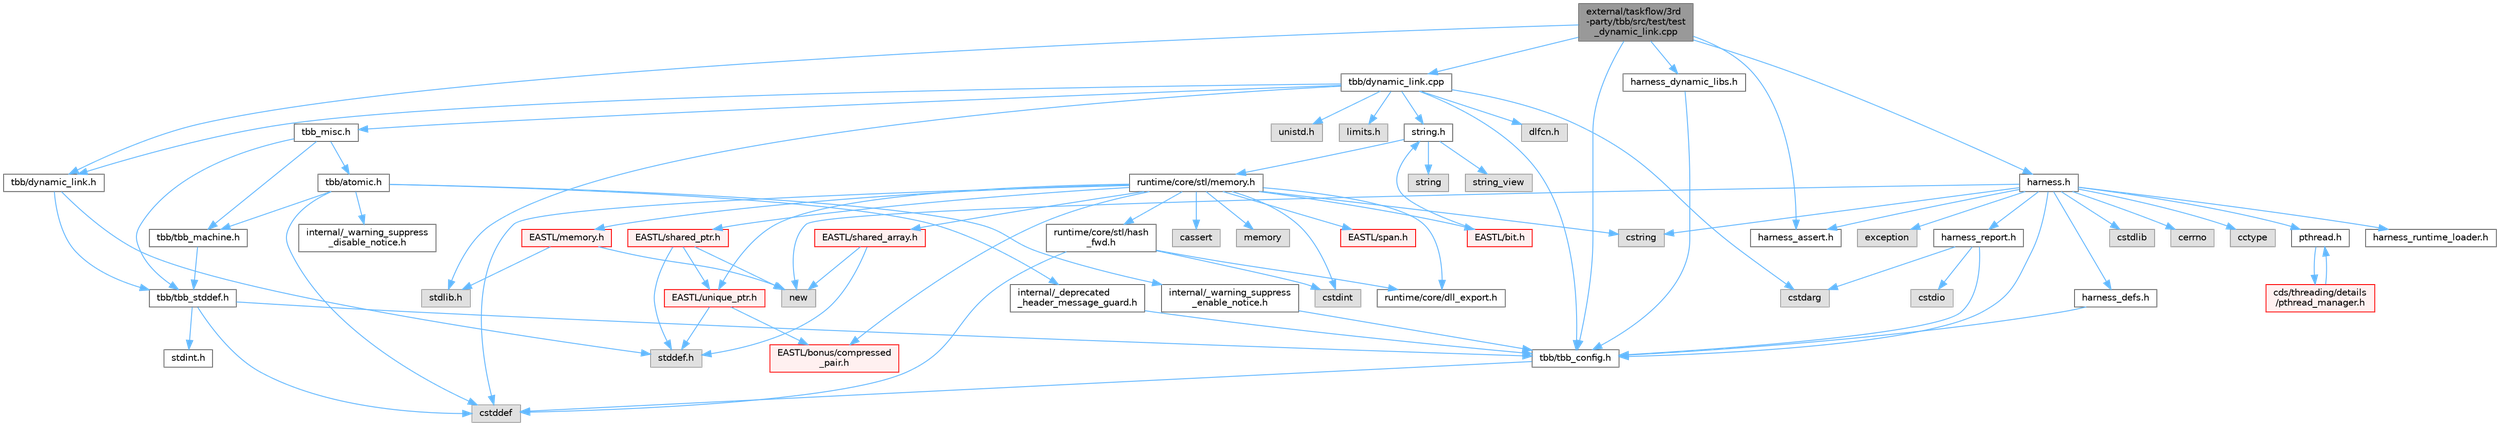 digraph "external/taskflow/3rd-party/tbb/src/test/test_dynamic_link.cpp"
{
 // LATEX_PDF_SIZE
  bgcolor="transparent";
  edge [fontname=Helvetica,fontsize=10,labelfontname=Helvetica,labelfontsize=10];
  node [fontname=Helvetica,fontsize=10,shape=box,height=0.2,width=0.4];
  Node1 [id="Node000001",label="external/taskflow/3rd\l-party/tbb/src/test/test\l_dynamic_link.cpp",height=0.2,width=0.4,color="gray40", fillcolor="grey60", style="filled", fontcolor="black",tooltip=" "];
  Node1 -> Node2 [id="edge1_Node000001_Node000002",color="steelblue1",style="solid",tooltip=" "];
  Node2 [id="Node000002",label="tbb/tbb_config.h",height=0.2,width=0.4,color="grey40", fillcolor="white", style="filled",URL="$tbb__config_8h.html",tooltip=" "];
  Node2 -> Node3 [id="edge2_Node000002_Node000003",color="steelblue1",style="solid",tooltip=" "];
  Node3 [id="Node000003",label="cstddef",height=0.2,width=0.4,color="grey60", fillcolor="#E0E0E0", style="filled",tooltip=" "];
  Node1 -> Node4 [id="edge3_Node000001_Node000004",color="steelblue1",style="solid",tooltip=" "];
  Node4 [id="Node000004",label="harness_assert.h",height=0.2,width=0.4,color="grey40", fillcolor="white", style="filled",URL="$harness__assert_8h.html",tooltip=" "];
  Node1 -> Node5 [id="edge4_Node000001_Node000005",color="steelblue1",style="solid",tooltip=" "];
  Node5 [id="Node000005",label="tbb/dynamic_link.h",height=0.2,width=0.4,color="grey40", fillcolor="white", style="filled",URL="$dynamic__link_8h.html",tooltip=" "];
  Node5 -> Node6 [id="edge5_Node000005_Node000006",color="steelblue1",style="solid",tooltip=" "];
  Node6 [id="Node000006",label="tbb/tbb_stddef.h",height=0.2,width=0.4,color="grey40", fillcolor="white", style="filled",URL="$tbb__stddef_8h.html",tooltip=" "];
  Node6 -> Node2 [id="edge6_Node000006_Node000002",color="steelblue1",style="solid",tooltip=" "];
  Node6 -> Node3 [id="edge7_Node000006_Node000003",color="steelblue1",style="solid",tooltip=" "];
  Node6 -> Node7 [id="edge8_Node000006_Node000007",color="steelblue1",style="solid",tooltip=" "];
  Node7 [id="Node000007",label="stdint.h",height=0.2,width=0.4,color="grey40", fillcolor="white", style="filled",URL="$stdint_8h.html",tooltip=" "];
  Node5 -> Node8 [id="edge9_Node000005_Node000008",color="steelblue1",style="solid",tooltip=" "];
  Node8 [id="Node000008",label="stddef.h",height=0.2,width=0.4,color="grey60", fillcolor="#E0E0E0", style="filled",tooltip=" "];
  Node1 -> Node9 [id="edge10_Node000001_Node000009",color="steelblue1",style="solid",tooltip=" "];
  Node9 [id="Node000009",label="tbb/dynamic_link.cpp",height=0.2,width=0.4,color="grey40", fillcolor="white", style="filled",URL="$dynamic__link_8cpp.html",tooltip=" "];
  Node9 -> Node5 [id="edge11_Node000009_Node000005",color="steelblue1",style="solid",tooltip=" "];
  Node9 -> Node2 [id="edge12_Node000009_Node000002",color="steelblue1",style="solid",tooltip=" "];
  Node9 -> Node10 [id="edge13_Node000009_Node000010",color="steelblue1",style="solid",tooltip=" "];
  Node10 [id="Node000010",label="cstdarg",height=0.2,width=0.4,color="grey60", fillcolor="#E0E0E0", style="filled",tooltip=" "];
  Node9 -> Node11 [id="edge14_Node000009_Node000011",color="steelblue1",style="solid",tooltip=" "];
  Node11 [id="Node000011",label="dlfcn.h",height=0.2,width=0.4,color="grey60", fillcolor="#E0E0E0", style="filled",tooltip=" "];
  Node9 -> Node12 [id="edge15_Node000009_Node000012",color="steelblue1",style="solid",tooltip=" "];
  Node12 [id="Node000012",label="string.h",height=0.2,width=0.4,color="grey40", fillcolor="white", style="filled",URL="$string_8h.html",tooltip=" "];
  Node12 -> Node13 [id="edge16_Node000012_Node000013",color="steelblue1",style="solid",tooltip=" "];
  Node13 [id="Node000013",label="string",height=0.2,width=0.4,color="grey60", fillcolor="#E0E0E0", style="filled",tooltip=" "];
  Node12 -> Node14 [id="edge17_Node000012_Node000014",color="steelblue1",style="solid",tooltip=" "];
  Node14 [id="Node000014",label="string_view",height=0.2,width=0.4,color="grey60", fillcolor="#E0E0E0", style="filled",tooltip=" "];
  Node12 -> Node15 [id="edge18_Node000012_Node000015",color="steelblue1",style="solid",tooltip=" "];
  Node15 [id="Node000015",label="runtime/core/stl/memory.h",height=0.2,width=0.4,color="grey40", fillcolor="white", style="filled",URL="$runtime_2core_2stl_2memory_8h.html",tooltip=" "];
  Node15 -> Node3 [id="edge19_Node000015_Node000003",color="steelblue1",style="solid",tooltip=" "];
  Node15 -> Node16 [id="edge20_Node000015_Node000016",color="steelblue1",style="solid",tooltip=" "];
  Node16 [id="Node000016",label="cstdint",height=0.2,width=0.4,color="grey60", fillcolor="#E0E0E0", style="filled",tooltip=" "];
  Node15 -> Node17 [id="edge21_Node000015_Node000017",color="steelblue1",style="solid",tooltip=" "];
  Node17 [id="Node000017",label="cassert",height=0.2,width=0.4,color="grey60", fillcolor="#E0E0E0", style="filled",tooltip=" "];
  Node15 -> Node18 [id="edge22_Node000015_Node000018",color="steelblue1",style="solid",tooltip=" "];
  Node18 [id="Node000018",label="memory",height=0.2,width=0.4,color="grey60", fillcolor="#E0E0E0", style="filled",tooltip=" "];
  Node15 -> Node19 [id="edge23_Node000015_Node000019",color="steelblue1",style="solid",tooltip=" "];
  Node19 [id="Node000019",label="cstring",height=0.2,width=0.4,color="grey60", fillcolor="#E0E0E0", style="filled",tooltip=" "];
  Node15 -> Node20 [id="edge24_Node000015_Node000020",color="steelblue1",style="solid",tooltip=" "];
  Node20 [id="Node000020",label="EASTL/bit.h",height=0.2,width=0.4,color="red", fillcolor="#FFF0F0", style="filled",URL="$bit_8h.html",tooltip=" "];
  Node20 -> Node12 [id="edge25_Node000020_Node000012",color="steelblue1",style="solid",tooltip=" "];
  Node15 -> Node40 [id="edge26_Node000015_Node000040",color="steelblue1",style="solid",tooltip=" "];
  Node40 [id="Node000040",label="EASTL/memory.h",height=0.2,width=0.4,color="red", fillcolor="#FFF0F0", style="filled",URL="$runtime_2_e_a_s_t_l_2include_2_e_a_s_t_l_2memory_8h.html",tooltip=" "];
  Node40 -> Node67 [id="edge27_Node000040_Node000067",color="steelblue1",style="solid",tooltip=" "];
  Node67 [id="Node000067",label="stdlib.h",height=0.2,width=0.4,color="grey60", fillcolor="#E0E0E0", style="filled",tooltip=" "];
  Node40 -> Node55 [id="edge28_Node000040_Node000055",color="steelblue1",style="solid",tooltip=" "];
  Node55 [id="Node000055",label="new",height=0.2,width=0.4,color="grey60", fillcolor="#E0E0E0", style="filled",tooltip=" "];
  Node15 -> Node68 [id="edge29_Node000015_Node000068",color="steelblue1",style="solid",tooltip=" "];
  Node68 [id="Node000068",label="EASTL/shared_array.h",height=0.2,width=0.4,color="red", fillcolor="#FFF0F0", style="filled",URL="$shared__array_8h.html",tooltip=" "];
  Node68 -> Node55 [id="edge30_Node000068_Node000055",color="steelblue1",style="solid",tooltip=" "];
  Node68 -> Node8 [id="edge31_Node000068_Node000008",color="steelblue1",style="solid",tooltip=" "];
  Node15 -> Node71 [id="edge32_Node000015_Node000071",color="steelblue1",style="solid",tooltip=" "];
  Node71 [id="Node000071",label="EASTL/unique_ptr.h",height=0.2,width=0.4,color="red", fillcolor="#FFF0F0", style="filled",URL="$unique__ptr_8h.html",tooltip=" "];
  Node71 -> Node72 [id="edge33_Node000071_Node000072",color="steelblue1",style="solid",tooltip=" "];
  Node72 [id="Node000072",label="EASTL/bonus/compressed\l_pair.h",height=0.2,width=0.4,color="red", fillcolor="#FFF0F0", style="filled",URL="$compressed__pair_8h.html",tooltip=" "];
  Node71 -> Node8 [id="edge34_Node000071_Node000008",color="steelblue1",style="solid",tooltip=" "];
  Node15 -> Node74 [id="edge35_Node000015_Node000074",color="steelblue1",style="solid",tooltip=" "];
  Node74 [id="Node000074",label="EASTL/shared_ptr.h",height=0.2,width=0.4,color="red", fillcolor="#FFF0F0", style="filled",URL="$shared__ptr_8h.html",tooltip=" "];
  Node74 -> Node71 [id="edge36_Node000074_Node000071",color="steelblue1",style="solid",tooltip=" "];
  Node74 -> Node55 [id="edge37_Node000074_Node000055",color="steelblue1",style="solid",tooltip=" "];
  Node74 -> Node8 [id="edge38_Node000074_Node000008",color="steelblue1",style="solid",tooltip=" "];
  Node15 -> Node154 [id="edge39_Node000015_Node000154",color="steelblue1",style="solid",tooltip=" "];
  Node154 [id="Node000154",label="EASTL/span.h",height=0.2,width=0.4,color="red", fillcolor="#FFF0F0", style="filled",URL="$span_8h.html",tooltip=" "];
  Node15 -> Node72 [id="edge40_Node000015_Node000072",color="steelblue1",style="solid",tooltip=" "];
  Node15 -> Node157 [id="edge41_Node000015_Node000157",color="steelblue1",style="solid",tooltip=" "];
  Node157 [id="Node000157",label="runtime/core/dll_export.h",height=0.2,width=0.4,color="grey40", fillcolor="white", style="filled",URL="$dll__export_8h.html",tooltip=" "];
  Node15 -> Node158 [id="edge42_Node000015_Node000158",color="steelblue1",style="solid",tooltip=" "];
  Node158 [id="Node000158",label="runtime/core/stl/hash\l_fwd.h",height=0.2,width=0.4,color="grey40", fillcolor="white", style="filled",URL="$hash__fwd_8h.html",tooltip=" "];
  Node158 -> Node3 [id="edge43_Node000158_Node000003",color="steelblue1",style="solid",tooltip=" "];
  Node158 -> Node16 [id="edge44_Node000158_Node000016",color="steelblue1",style="solid",tooltip=" "];
  Node158 -> Node157 [id="edge45_Node000158_Node000157",color="steelblue1",style="solid",tooltip=" "];
  Node9 -> Node159 [id="edge46_Node000009_Node000159",color="steelblue1",style="solid",tooltip=" "];
  Node159 [id="Node000159",label="unistd.h",height=0.2,width=0.4,color="grey60", fillcolor="#E0E0E0", style="filled",tooltip=" "];
  Node9 -> Node34 [id="edge47_Node000009_Node000034",color="steelblue1",style="solid",tooltip=" "];
  Node34 [id="Node000034",label="limits.h",height=0.2,width=0.4,color="grey60", fillcolor="#E0E0E0", style="filled",tooltip=" "];
  Node9 -> Node67 [id="edge48_Node000009_Node000067",color="steelblue1",style="solid",tooltip=" "];
  Node9 -> Node160 [id="edge49_Node000009_Node000160",color="steelblue1",style="solid",tooltip=" "];
  Node160 [id="Node000160",label="tbb_misc.h",height=0.2,width=0.4,color="grey40", fillcolor="white", style="filled",URL="$tbb__misc_8h.html",tooltip=" "];
  Node160 -> Node6 [id="edge50_Node000160_Node000006",color="steelblue1",style="solid",tooltip=" "];
  Node160 -> Node161 [id="edge51_Node000160_Node000161",color="steelblue1",style="solid",tooltip=" "];
  Node161 [id="Node000161",label="tbb/tbb_machine.h",height=0.2,width=0.4,color="grey40", fillcolor="white", style="filled",URL="$tbb__machine_8h.html",tooltip=" "];
  Node161 -> Node6 [id="edge52_Node000161_Node000006",color="steelblue1",style="solid",tooltip=" "];
  Node160 -> Node162 [id="edge53_Node000160_Node000162",color="steelblue1",style="solid",tooltip=" "];
  Node162 [id="Node000162",label="tbb/atomic.h",height=0.2,width=0.4,color="grey40", fillcolor="white", style="filled",URL="$external_2taskflow_23rd-party_2tbb_2include_2tbb_2atomic_8h.html",tooltip=" "];
  Node162 -> Node163 [id="edge54_Node000162_Node000163",color="steelblue1",style="solid",tooltip=" "];
  Node163 [id="Node000163",label="internal/_deprecated\l_header_message_guard.h",height=0.2,width=0.4,color="grey40", fillcolor="white", style="filled",URL="$__deprecated__header__message__guard_8h.html",tooltip=" "];
  Node163 -> Node2 [id="edge55_Node000163_Node000002",color="steelblue1",style="solid",tooltip=" "];
  Node162 -> Node164 [id="edge56_Node000162_Node000164",color="steelblue1",style="solid",tooltip=" "];
  Node164 [id="Node000164",label="internal/_warning_suppress\l_enable_notice.h",height=0.2,width=0.4,color="grey40", fillcolor="white", style="filled",URL="$__warning__suppress__enable__notice_8h.html",tooltip=" "];
  Node164 -> Node2 [id="edge57_Node000164_Node000002",color="steelblue1",style="solid",tooltip=" "];
  Node162 -> Node3 [id="edge58_Node000162_Node000003",color="steelblue1",style="solid",tooltip=" "];
  Node162 -> Node161 [id="edge59_Node000162_Node000161",color="steelblue1",style="solid",tooltip=" "];
  Node162 -> Node165 [id="edge60_Node000162_Node000165",color="steelblue1",style="solid",tooltip=" "];
  Node165 [id="Node000165",label="internal/_warning_suppress\l_disable_notice.h",height=0.2,width=0.4,color="grey40", fillcolor="white", style="filled",URL="$__warning__suppress__disable__notice_8h.html",tooltip=" "];
  Node1 -> Node166 [id="edge61_Node000001_Node000166",color="steelblue1",style="solid",tooltip=" "];
  Node166 [id="Node000166",label="harness_dynamic_libs.h",height=0.2,width=0.4,color="grey40", fillcolor="white", style="filled",URL="$harness__dynamic__libs_8h.html",tooltip=" "];
  Node166 -> Node2 [id="edge62_Node000166_Node000002",color="steelblue1",style="solid",tooltip=" "];
  Node1 -> Node167 [id="edge63_Node000001_Node000167",color="steelblue1",style="solid",tooltip=" "];
  Node167 [id="Node000167",label="harness.h",height=0.2,width=0.4,color="grey40", fillcolor="white", style="filled",URL="$harness_8h.html",tooltip=" "];
  Node167 -> Node2 [id="edge64_Node000167_Node000002",color="steelblue1",style="solid",tooltip=" "];
  Node167 -> Node168 [id="edge65_Node000167_Node000168",color="steelblue1",style="solid",tooltip=" "];
  Node168 [id="Node000168",label="harness_defs.h",height=0.2,width=0.4,color="grey40", fillcolor="white", style="filled",URL="$harness__defs_8h.html",tooltip=" "];
  Node168 -> Node2 [id="edge66_Node000168_Node000002",color="steelblue1",style="solid",tooltip=" "];
  Node167 -> Node169 [id="edge67_Node000167_Node000169",color="steelblue1",style="solid",tooltip=" "];
  Node169 [id="Node000169",label="cstdlib",height=0.2,width=0.4,color="grey60", fillcolor="#E0E0E0", style="filled",tooltip=" "];
  Node167 -> Node19 [id="edge68_Node000167_Node000019",color="steelblue1",style="solid",tooltip=" "];
  Node167 -> Node170 [id="edge69_Node000167_Node000170",color="steelblue1",style="solid",tooltip=" "];
  Node170 [id="Node000170",label="cerrno",height=0.2,width=0.4,color="grey60", fillcolor="#E0E0E0", style="filled",tooltip=" "];
  Node167 -> Node171 [id="edge70_Node000167_Node000171",color="steelblue1",style="solid",tooltip=" "];
  Node171 [id="Node000171",label="cctype",height=0.2,width=0.4,color="grey60", fillcolor="#E0E0E0", style="filled",tooltip=" "];
  Node167 -> Node55 [id="edge71_Node000167_Node000055",color="steelblue1",style="solid",tooltip=" "];
  Node167 -> Node172 [id="edge72_Node000167_Node000172",color="steelblue1",style="solid",tooltip=" "];
  Node172 [id="Node000172",label="pthread.h",height=0.2,width=0.4,color="grey40", fillcolor="white", style="filled",URL="$pthread_8h.html",tooltip=" "];
  Node172 -> Node173 [id="edge73_Node000172_Node000173",color="steelblue1",style="solid",tooltip=" "];
  Node173 [id="Node000173",label="cds/threading/details\l/pthread_manager.h",height=0.2,width=0.4,color="red", fillcolor="#FFF0F0", style="filled",URL="$pthread__manager_8h.html",tooltip=" "];
  Node173 -> Node172 [id="edge74_Node000173_Node000172",color="steelblue1",style="solid",tooltip=" "];
  Node167 -> Node211 [id="edge75_Node000167_Node000211",color="steelblue1",style="solid",tooltip=" "];
  Node211 [id="Node000211",label="harness_runtime_loader.h",height=0.2,width=0.4,color="grey40", fillcolor="white", style="filled",URL="$harness__runtime__loader_8h.html",tooltip=" "];
  Node167 -> Node212 [id="edge76_Node000167_Node000212",color="steelblue1",style="solid",tooltip=" "];
  Node212 [id="Node000212",label="harness_report.h",height=0.2,width=0.4,color="grey40", fillcolor="white", style="filled",URL="$harness__report_8h.html",tooltip=" "];
  Node212 -> Node213 [id="edge77_Node000212_Node000213",color="steelblue1",style="solid",tooltip=" "];
  Node213 [id="Node000213",label="cstdio",height=0.2,width=0.4,color="grey60", fillcolor="#E0E0E0", style="filled",tooltip=" "];
  Node212 -> Node10 [id="edge78_Node000212_Node000010",color="steelblue1",style="solid",tooltip=" "];
  Node212 -> Node2 [id="edge79_Node000212_Node000002",color="steelblue1",style="solid",tooltip=" "];
  Node167 -> Node182 [id="edge80_Node000167_Node000182",color="steelblue1",style="solid",tooltip=" "];
  Node182 [id="Node000182",label="exception",height=0.2,width=0.4,color="grey60", fillcolor="#E0E0E0", style="filled",tooltip=" "];
  Node167 -> Node4 [id="edge81_Node000167_Node000004",color="steelblue1",style="solid",tooltip=" "];
}
